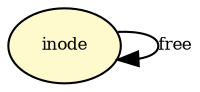 digraph RGL__DirectedAdjacencyGraph {inode[fontsize = 8,label = inode,shape = ellipse, fillcolor="#fffacd", style = filled]

inode -> inode[fontsize = 8,label = free]

}